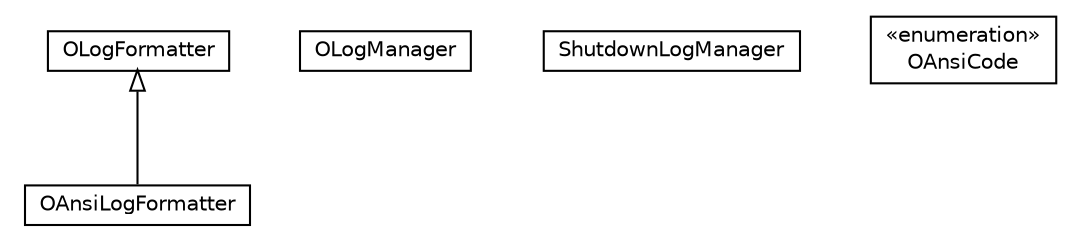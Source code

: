 #!/usr/local/bin/dot
#
# Class diagram 
# Generated by UMLGraph version R5_6-24-gf6e263 (http://www.umlgraph.org/)
#

digraph G {
	edge [fontname="Helvetica",fontsize=10,labelfontname="Helvetica",labelfontsize=10];
	node [fontname="Helvetica",fontsize=10,shape=plaintext];
	nodesep=0.25;
	ranksep=0.5;
	// com.orientechnologies.common.log.OAnsiLogFormatter
	c48937 [label=<<table title="com.orientechnologies.common.log.OAnsiLogFormatter" border="0" cellborder="1" cellspacing="0" cellpadding="2" port="p" href="./OAnsiLogFormatter.html">
		<tr><td><table border="0" cellspacing="0" cellpadding="1">
<tr><td align="center" balign="center"> OAnsiLogFormatter </td></tr>
		</table></td></tr>
		</table>>, URL="./OAnsiLogFormatter.html", fontname="Helvetica", fontcolor="black", fontsize=10.0];
	// com.orientechnologies.common.log.OLogFormatter
	c48938 [label=<<table title="com.orientechnologies.common.log.OLogFormatter" border="0" cellborder="1" cellspacing="0" cellpadding="2" port="p" href="./OLogFormatter.html">
		<tr><td><table border="0" cellspacing="0" cellpadding="1">
<tr><td align="center" balign="center"> OLogFormatter </td></tr>
		</table></td></tr>
		</table>>, URL="./OLogFormatter.html", fontname="Helvetica", fontcolor="black", fontsize=10.0];
	// com.orientechnologies.common.log.OLogManager
	c48939 [label=<<table title="com.orientechnologies.common.log.OLogManager" border="0" cellborder="1" cellspacing="0" cellpadding="2" port="p" href="./OLogManager.html">
		<tr><td><table border="0" cellspacing="0" cellpadding="1">
<tr><td align="center" balign="center"> OLogManager </td></tr>
		</table></td></tr>
		</table>>, URL="./OLogManager.html", fontname="Helvetica", fontcolor="black", fontsize=10.0];
	// com.orientechnologies.common.log.OLogManager.ShutdownLogManager
	c48940 [label=<<table title="com.orientechnologies.common.log.OLogManager.ShutdownLogManager" border="0" cellborder="1" cellspacing="0" cellpadding="2" port="p" href="./OLogManager.ShutdownLogManager.html">
		<tr><td><table border="0" cellspacing="0" cellpadding="1">
<tr><td align="center" balign="center"> ShutdownLogManager </td></tr>
		</table></td></tr>
		</table>>, URL="./OLogManager.ShutdownLogManager.html", fontname="Helvetica", fontcolor="black", fontsize=10.0];
	// com.orientechnologies.common.log.OAnsiCode
	c48941 [label=<<table title="com.orientechnologies.common.log.OAnsiCode" border="0" cellborder="1" cellspacing="0" cellpadding="2" port="p" href="./OAnsiCode.html">
		<tr><td><table border="0" cellspacing="0" cellpadding="1">
<tr><td align="center" balign="center"> &#171;enumeration&#187; </td></tr>
<tr><td align="center" balign="center"> OAnsiCode </td></tr>
		</table></td></tr>
		</table>>, URL="./OAnsiCode.html", fontname="Helvetica", fontcolor="black", fontsize=10.0];
	//com.orientechnologies.common.log.OAnsiLogFormatter extends com.orientechnologies.common.log.OLogFormatter
	c48938:p -> c48937:p [dir=back,arrowtail=empty];
}

